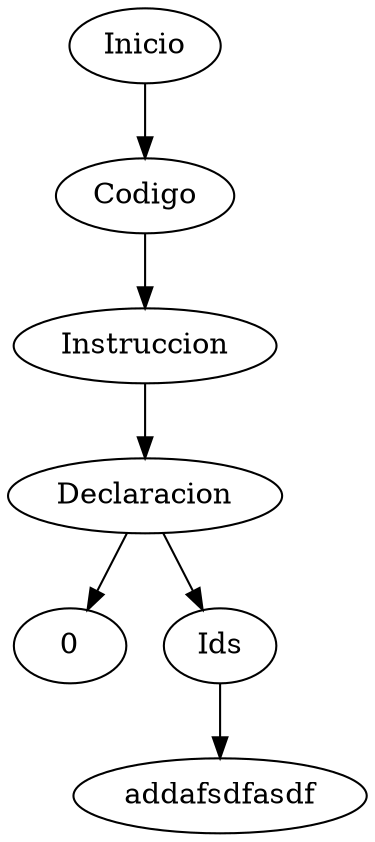 digraph G {
n0[label="Inicio"]
nCodigo[label="Codigo"]
n0 -> nCodigo
n25[label="Instruccion"]
nCodigo -> n25
n26[label="Declaracion"]
n27[label="0"]
n26 -> n27
n28[label="Ids"]
n26 -> n28
n29[label="addafsdfasdf"]
n28 -> n29
n25 -> n26

}